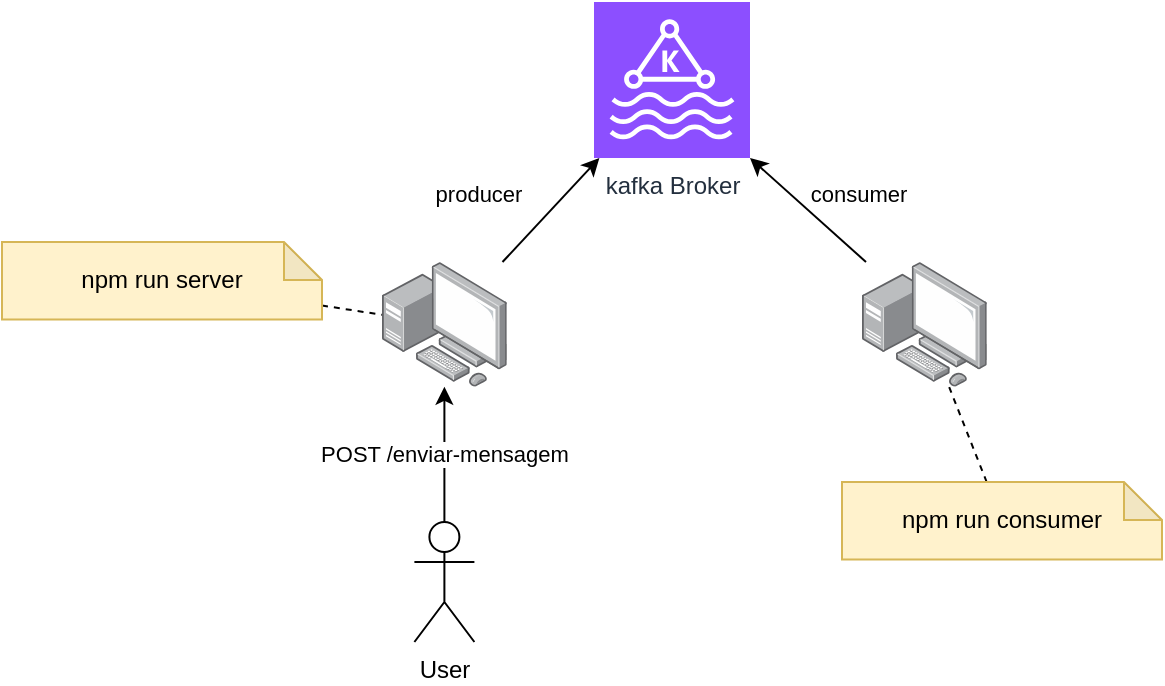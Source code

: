 <mxfile version="22.0.3" type="device">
  <diagram name="Page-1" id="67LjSn2wYaZvnsGKVz7s">
    <mxGraphModel dx="763" dy="539" grid="1" gridSize="10" guides="1" tooltips="1" connect="1" arrows="1" fold="1" page="1" pageScale="1" pageWidth="850" pageHeight="1100" math="0" shadow="0">
      <root>
        <mxCell id="0" />
        <mxCell id="1" parent="0" />
        <mxCell id="MdBOS8Fy-Uzz-wKaNLpx-3" value="POST /enviar-mensagem" style="rounded=0;orthogonalLoop=1;jettySize=auto;html=1;" edge="1" parent="1" source="MdBOS8Fy-Uzz-wKaNLpx-1" target="MdBOS8Fy-Uzz-wKaNLpx-2">
          <mxGeometry relative="1" as="geometry" />
        </mxCell>
        <mxCell id="MdBOS8Fy-Uzz-wKaNLpx-1" value="User" style="shape=umlActor;verticalLabelPosition=bottom;verticalAlign=top;html=1;outlineConnect=0;" vertex="1" parent="1">
          <mxGeometry x="296.2" y="420" width="30" height="60" as="geometry" />
        </mxCell>
        <mxCell id="MdBOS8Fy-Uzz-wKaNLpx-5" style="rounded=0;orthogonalLoop=1;jettySize=auto;html=1;" edge="1" parent="1" source="MdBOS8Fy-Uzz-wKaNLpx-2" target="MdBOS8Fy-Uzz-wKaNLpx-4">
          <mxGeometry relative="1" as="geometry" />
        </mxCell>
        <mxCell id="MdBOS8Fy-Uzz-wKaNLpx-6" value="producer" style="edgeLabel;html=1;align=center;verticalAlign=middle;resizable=0;points=[];" vertex="1" connectable="0" parent="MdBOS8Fy-Uzz-wKaNLpx-5">
          <mxGeometry x="-0.03" relative="1" as="geometry">
            <mxPoint x="-36" y="-9" as="offset" />
          </mxGeometry>
        </mxCell>
        <mxCell id="MdBOS8Fy-Uzz-wKaNLpx-2" value="" style="image;points=[];aspect=fixed;html=1;align=center;shadow=0;dashed=0;image=img/lib/allied_telesis/computer_and_terminals/Personal_Computer_with_Server.svg;" vertex="1" parent="1">
          <mxGeometry x="280" y="290" width="62.4" height="62.4" as="geometry" />
        </mxCell>
        <mxCell id="MdBOS8Fy-Uzz-wKaNLpx-4" value="kafka Broker" style="sketch=0;points=[[0,0,0],[0.25,0,0],[0.5,0,0],[0.75,0,0],[1,0,0],[0,1,0],[0.25,1,0],[0.5,1,0],[0.75,1,0],[1,1,0],[0,0.25,0],[0,0.5,0],[0,0.75,0],[1,0.25,0],[1,0.5,0],[1,0.75,0]];outlineConnect=0;fontColor=#232F3E;fillColor=#8C4FFF;strokeColor=#ffffff;dashed=0;verticalLabelPosition=bottom;verticalAlign=top;align=center;html=1;fontSize=12;fontStyle=0;aspect=fixed;shape=mxgraph.aws4.resourceIcon;resIcon=mxgraph.aws4.managed_streaming_for_kafka;" vertex="1" parent="1">
          <mxGeometry x="386" y="160" width="78" height="78" as="geometry" />
        </mxCell>
        <mxCell id="MdBOS8Fy-Uzz-wKaNLpx-7" value="" style="image;points=[];aspect=fixed;html=1;align=center;shadow=0;dashed=0;image=img/lib/allied_telesis/computer_and_terminals/Personal_Computer_with_Server.svg;" vertex="1" parent="1">
          <mxGeometry x="520" y="290" width="62.4" height="62.4" as="geometry" />
        </mxCell>
        <mxCell id="MdBOS8Fy-Uzz-wKaNLpx-8" style="rounded=0;orthogonalLoop=1;jettySize=auto;html=1;entryX=1;entryY=1;entryDx=0;entryDy=0;entryPerimeter=0;exitX=0.032;exitY=0;exitDx=0;exitDy=0;exitPerimeter=0;" edge="1" parent="1" source="MdBOS8Fy-Uzz-wKaNLpx-7" target="MdBOS8Fy-Uzz-wKaNLpx-4">
          <mxGeometry relative="1" as="geometry" />
        </mxCell>
        <mxCell id="MdBOS8Fy-Uzz-wKaNLpx-9" value="consumer" style="edgeLabel;html=1;align=center;verticalAlign=middle;resizable=0;points=[];" vertex="1" connectable="0" parent="MdBOS8Fy-Uzz-wKaNLpx-8">
          <mxGeometry x="-0.059" y="-3" relative="1" as="geometry">
            <mxPoint x="21" y="-8" as="offset" />
          </mxGeometry>
        </mxCell>
        <mxCell id="MdBOS8Fy-Uzz-wKaNLpx-12" style="rounded=0;orthogonalLoop=1;jettySize=auto;html=1;dashed=1;endArrow=none;endFill=0;" edge="1" parent="1" source="MdBOS8Fy-Uzz-wKaNLpx-11" target="MdBOS8Fy-Uzz-wKaNLpx-7">
          <mxGeometry relative="1" as="geometry" />
        </mxCell>
        <mxCell id="MdBOS8Fy-Uzz-wKaNLpx-11" value="npm run consumer" style="shape=note;whiteSpace=wrap;html=1;backgroundOutline=1;darkOpacity=0.05;size=19;fillColor=#fff2cc;strokeColor=#d6b656;" vertex="1" parent="1">
          <mxGeometry x="510" y="400" width="160" height="38.8" as="geometry" />
        </mxCell>
        <mxCell id="MdBOS8Fy-Uzz-wKaNLpx-14" style="rounded=0;orthogonalLoop=1;jettySize=auto;html=1;dashed=1;endArrow=none;endFill=0;" edge="1" parent="1" source="MdBOS8Fy-Uzz-wKaNLpx-13" target="MdBOS8Fy-Uzz-wKaNLpx-2">
          <mxGeometry relative="1" as="geometry" />
        </mxCell>
        <mxCell id="MdBOS8Fy-Uzz-wKaNLpx-13" value="npm run server" style="shape=note;whiteSpace=wrap;html=1;backgroundOutline=1;darkOpacity=0.05;size=19;fillColor=#fff2cc;strokeColor=#d6b656;" vertex="1" parent="1">
          <mxGeometry x="90" y="280" width="160" height="38.8" as="geometry" />
        </mxCell>
      </root>
    </mxGraphModel>
  </diagram>
</mxfile>
